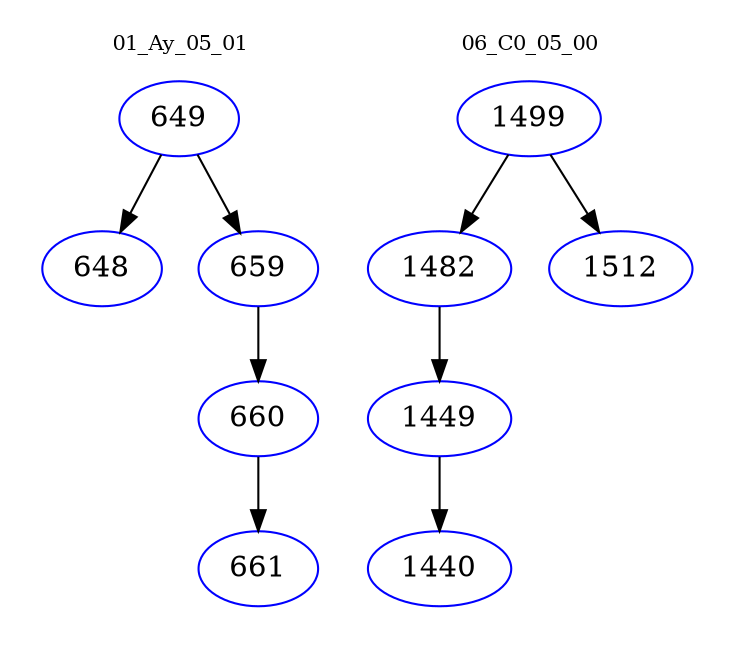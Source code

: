 digraph{
subgraph cluster_0 {
color = white
label = "01_Ay_05_01";
fontsize=10;
T0_649 [label="649", color="blue"]
T0_649 -> T0_648 [color="black"]
T0_648 [label="648", color="blue"]
T0_649 -> T0_659 [color="black"]
T0_659 [label="659", color="blue"]
T0_659 -> T0_660 [color="black"]
T0_660 [label="660", color="blue"]
T0_660 -> T0_661 [color="black"]
T0_661 [label="661", color="blue"]
}
subgraph cluster_1 {
color = white
label = "06_C0_05_00";
fontsize=10;
T1_1499 [label="1499", color="blue"]
T1_1499 -> T1_1482 [color="black"]
T1_1482 [label="1482", color="blue"]
T1_1482 -> T1_1449 [color="black"]
T1_1449 [label="1449", color="blue"]
T1_1449 -> T1_1440 [color="black"]
T1_1440 [label="1440", color="blue"]
T1_1499 -> T1_1512 [color="black"]
T1_1512 [label="1512", color="blue"]
}
}

